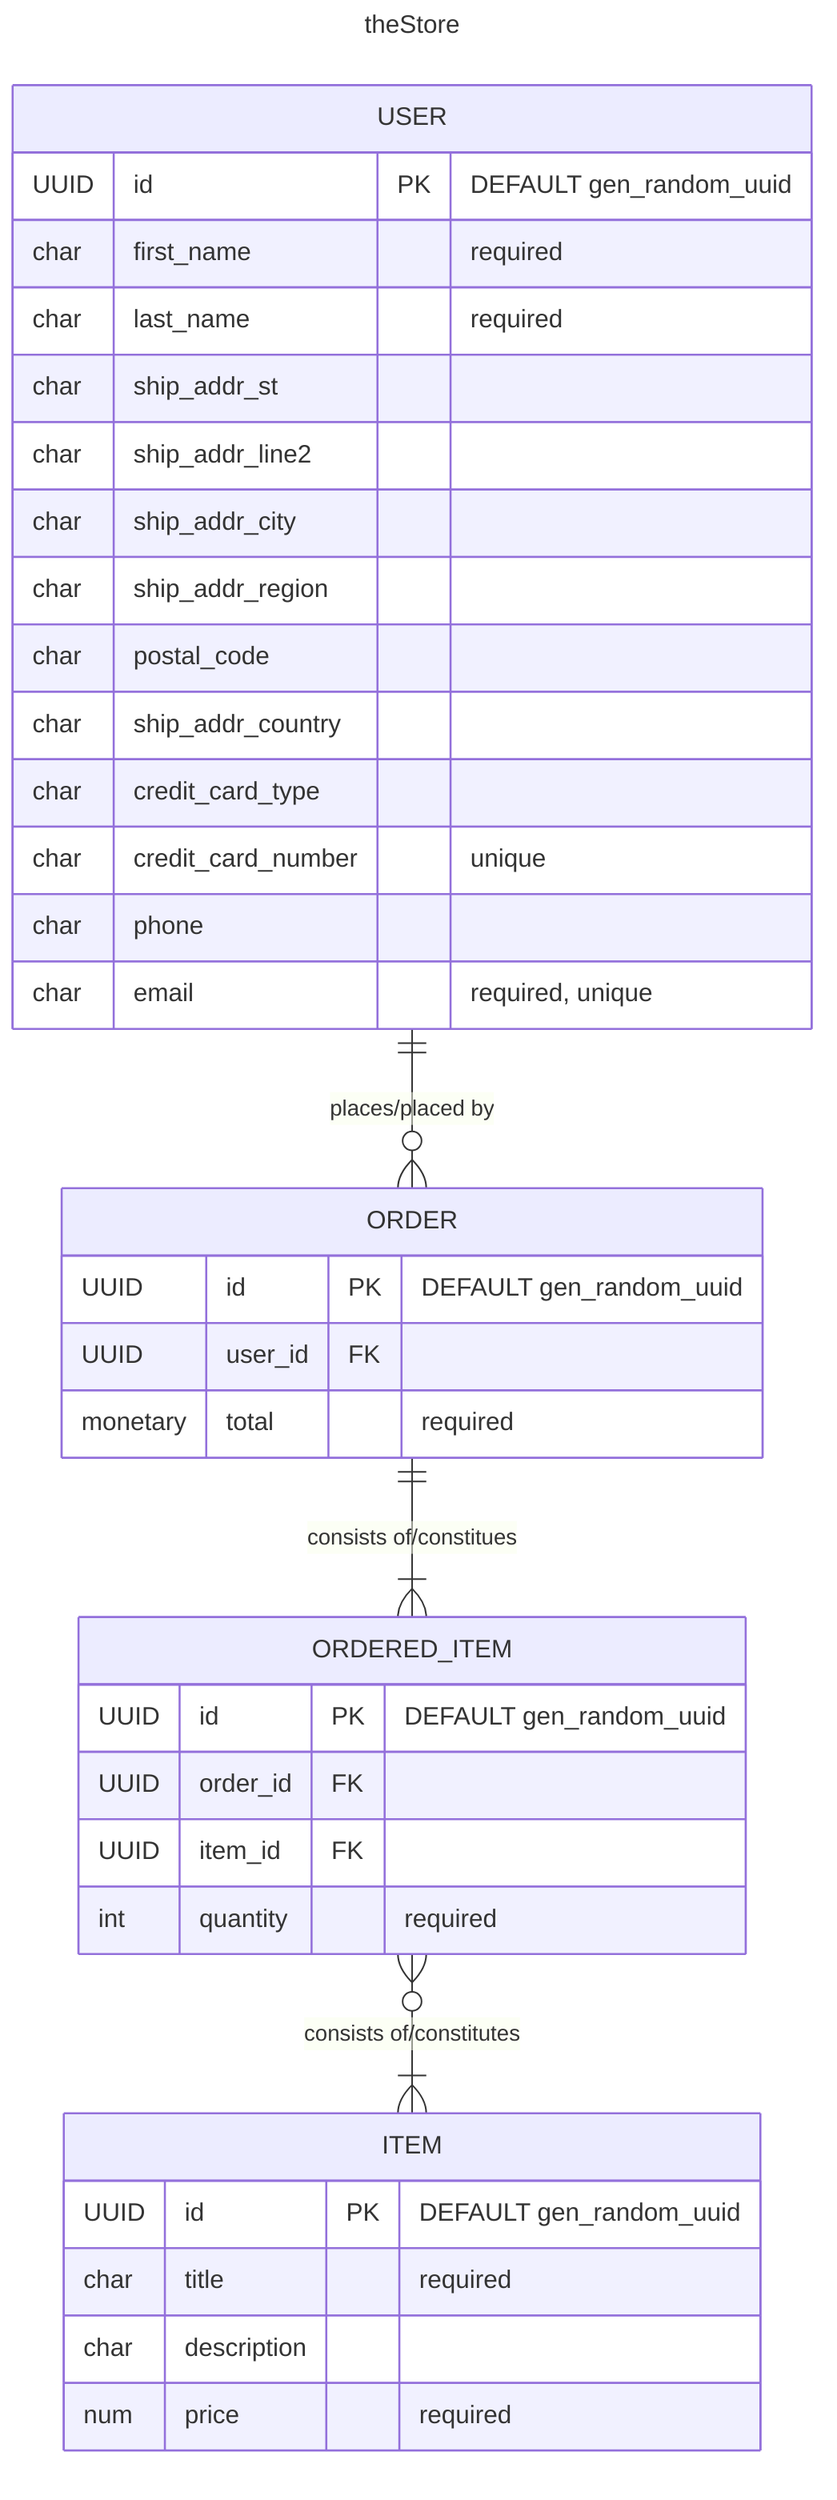 ---
title: theStore
---
  erDiagram
    USER ||--o{ ORDER: "places/placed by"
    USER {
        UUID id PK "DEFAULT gen_random_uuid"
        char first_name "required"
        char last_name "required"
        char ship_addr_st
        char ship_addr_line2
        char ship_addr_city
        char ship_addr_region
        char postal_code
        char ship_addr_country
        char credit_card_type
        char credit_card_number "unique"
        char phone
        char email "required, unique"
    }
    ORDER {
        UUID id PK "DEFAULT gen_random_uuid"
        UUID user_id FK
        monetary total "required"
    }
    ORDER ||--|{ ORDERED_ITEM : "consists of/constitues"
    ORDERED_ITEM {
        UUID id PK "DEFAULT gen_random_uuid"
        UUID order_id FK
        UUID item_id FK 
        int quantity "required"
    }
    ORDERED_ITEM }o--|{ ITEM : "consists of/constitutes"
    ITEM {
        UUID id PK "DEFAULT gen_random_uuid"
        char title "required"
        char description
        num price "required"
    }